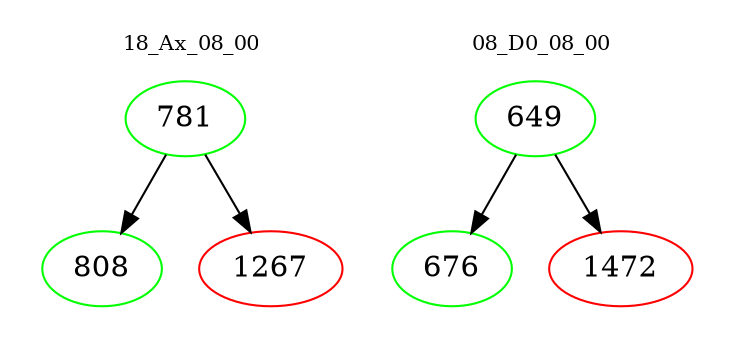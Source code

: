 digraph{
subgraph cluster_0 {
color = white
label = "18_Ax_08_00";
fontsize=10;
T0_781 [label="781", color="green"]
T0_781 -> T0_808 [color="black"]
T0_808 [label="808", color="green"]
T0_781 -> T0_1267 [color="black"]
T0_1267 [label="1267", color="red"]
}
subgraph cluster_1 {
color = white
label = "08_D0_08_00";
fontsize=10;
T1_649 [label="649", color="green"]
T1_649 -> T1_676 [color="black"]
T1_676 [label="676", color="green"]
T1_649 -> T1_1472 [color="black"]
T1_1472 [label="1472", color="red"]
}
}
